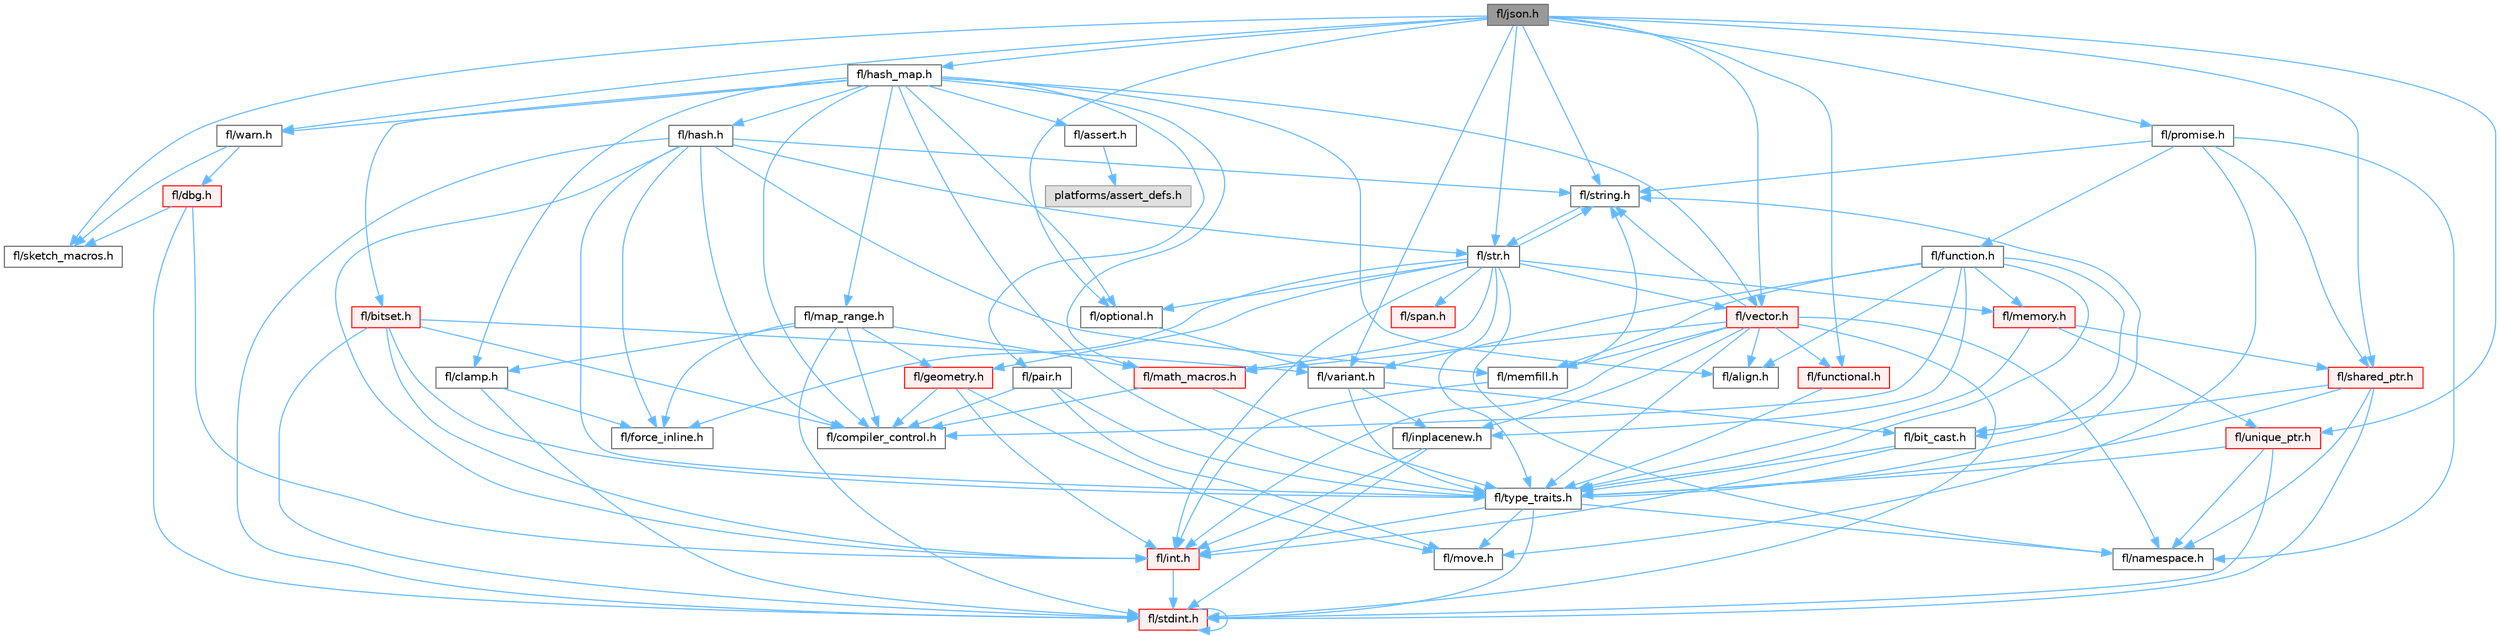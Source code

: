 digraph "fl/json.h"
{
 // INTERACTIVE_SVG=YES
 // LATEX_PDF_SIZE
  bgcolor="transparent";
  edge [fontname=Helvetica,fontsize=10,labelfontname=Helvetica,labelfontsize=10];
  node [fontname=Helvetica,fontsize=10,shape=box,height=0.2,width=0.4];
  Node1 [id="Node000001",label="fl/json.h",height=0.2,width=0.4,color="gray40", fillcolor="grey60", style="filled", fontcolor="black",tooltip="FastLED's Elegant JSON Library: fl::Json"];
  Node1 -> Node2 [id="edge1_Node000001_Node000002",color="steelblue1",style="solid",tooltip=" "];
  Node2 [id="Node000002",label="fl/string.h",height=0.2,width=0.4,color="grey40", fillcolor="white", style="filled",URL="$da/d66/string_8h.html",tooltip=" "];
  Node2 -> Node3 [id="edge2_Node000002_Node000003",color="steelblue1",style="solid",tooltip=" "];
  Node3 [id="Node000003",label="fl/str.h",height=0.2,width=0.4,color="grey40", fillcolor="white", style="filled",URL="$d1/d93/str_8h.html",tooltip=" "];
  Node3 -> Node4 [id="edge3_Node000003_Node000004",color="steelblue1",style="solid",tooltip=" "];
  Node4 [id="Node000004",label="fl/int.h",height=0.2,width=0.4,color="red", fillcolor="#FFF0F0", style="filled",URL="$d3/d7e/int_8h.html",tooltip=" "];
  Node4 -> Node5 [id="edge4_Node000004_Node000005",color="steelblue1",style="solid",tooltip=" "];
  Node5 [id="Node000005",label="fl/stdint.h",height=0.2,width=0.4,color="red", fillcolor="#FFF0F0", style="filled",URL="$df/dd8/stdint_8h.html",tooltip=" "];
  Node5 -> Node5 [id="edge5_Node000005_Node000005",color="steelblue1",style="solid",tooltip=" "];
  Node3 -> Node2 [id="edge6_Node000003_Node000002",color="steelblue1",style="solid",tooltip=" "];
  Node3 -> Node8 [id="edge7_Node000003_Node000008",color="steelblue1",style="solid",tooltip=" "];
  Node8 [id="Node000008",label="fl/geometry.h",height=0.2,width=0.4,color="red", fillcolor="#FFF0F0", style="filled",URL="$d4/d67/geometry_8h.html",tooltip=" "];
  Node8 -> Node4 [id="edge8_Node000008_Node000004",color="steelblue1",style="solid",tooltip=" "];
  Node8 -> Node15 [id="edge9_Node000008_Node000015",color="steelblue1",style="solid",tooltip=" "];
  Node15 [id="Node000015",label="fl/compiler_control.h",height=0.2,width=0.4,color="grey40", fillcolor="white", style="filled",URL="$d4/d54/compiler__control_8h.html",tooltip=" "];
  Node8 -> Node18 [id="edge10_Node000008_Node000018",color="steelblue1",style="solid",tooltip=" "];
  Node18 [id="Node000018",label="fl/move.h",height=0.2,width=0.4,color="grey40", fillcolor="white", style="filled",URL="$d9/d83/move_8h.html",tooltip=" "];
  Node3 -> Node14 [id="edge11_Node000003_Node000014",color="steelblue1",style="solid",tooltip=" "];
  Node14 [id="Node000014",label="fl/math_macros.h",height=0.2,width=0.4,color="red", fillcolor="#FFF0F0", style="filled",URL="$d8/db8/math__macros_8h.html",tooltip=" "];
  Node14 -> Node15 [id="edge12_Node000014_Node000015",color="steelblue1",style="solid",tooltip=" "];
  Node14 -> Node16 [id="edge13_Node000014_Node000016",color="steelblue1",style="solid",tooltip=" "];
  Node16 [id="Node000016",label="fl/type_traits.h",height=0.2,width=0.4,color="grey40", fillcolor="white", style="filled",URL="$df/d63/type__traits_8h.html",tooltip=" "];
  Node16 -> Node2 [id="edge14_Node000016_Node000002",color="steelblue1",style="solid",tooltip=" "];
  Node16 -> Node5 [id="edge15_Node000016_Node000005",color="steelblue1",style="solid",tooltip=" "];
  Node16 -> Node17 [id="edge16_Node000016_Node000017",color="steelblue1",style="solid",tooltip=" "];
  Node17 [id="Node000017",label="fl/namespace.h",height=0.2,width=0.4,color="grey40", fillcolor="white", style="filled",URL="$df/d2a/namespace_8h.html",tooltip="Implements the FastLED namespace macros."];
  Node16 -> Node18 [id="edge17_Node000016_Node000018",color="steelblue1",style="solid",tooltip=" "];
  Node16 -> Node4 [id="edge18_Node000016_Node000004",color="steelblue1",style="solid",tooltip=" "];
  Node3 -> Node17 [id="edge19_Node000003_Node000017",color="steelblue1",style="solid",tooltip=" "];
  Node3 -> Node19 [id="edge20_Node000003_Node000019",color="steelblue1",style="solid",tooltip=" "];
  Node19 [id="Node000019",label="fl/memory.h",height=0.2,width=0.4,color="red", fillcolor="#FFF0F0", style="filled",URL="$dc/d18/memory_8h.html",tooltip=" "];
  Node19 -> Node40 [id="edge21_Node000019_Node000040",color="steelblue1",style="solid",tooltip=" "];
  Node40 [id="Node000040",label="fl/shared_ptr.h",height=0.2,width=0.4,color="red", fillcolor="#FFF0F0", style="filled",URL="$df/d6a/shared__ptr_8h.html",tooltip=" "];
  Node40 -> Node17 [id="edge22_Node000040_Node000017",color="steelblue1",style="solid",tooltip=" "];
  Node40 -> Node16 [id="edge23_Node000040_Node000016",color="steelblue1",style="solid",tooltip=" "];
  Node40 -> Node5 [id="edge24_Node000040_Node000005",color="steelblue1",style="solid",tooltip=" "];
  Node40 -> Node33 [id="edge25_Node000040_Node000033",color="steelblue1",style="solid",tooltip=" "];
  Node33 [id="Node000033",label="fl/bit_cast.h",height=0.2,width=0.4,color="grey40", fillcolor="white", style="filled",URL="$df/d72/bit__cast_8h.html",tooltip=" "];
  Node33 -> Node16 [id="edge26_Node000033_Node000016",color="steelblue1",style="solid",tooltip=" "];
  Node33 -> Node4 [id="edge27_Node000033_Node000004",color="steelblue1",style="solid",tooltip=" "];
  Node19 -> Node22 [id="edge28_Node000019_Node000022",color="steelblue1",style="solid",tooltip=" "];
  Node22 [id="Node000022",label="fl/unique_ptr.h",height=0.2,width=0.4,color="red", fillcolor="#FFF0F0", style="filled",URL="$da/d4b/unique__ptr_8h.html",tooltip=" "];
  Node22 -> Node17 [id="edge29_Node000022_Node000017",color="steelblue1",style="solid",tooltip=" "];
  Node22 -> Node16 [id="edge30_Node000022_Node000016",color="steelblue1",style="solid",tooltip=" "];
  Node22 -> Node5 [id="edge31_Node000022_Node000005",color="steelblue1",style="solid",tooltip=" "];
  Node19 -> Node16 [id="edge32_Node000019_Node000016",color="steelblue1",style="solid",tooltip=" "];
  Node3 -> Node45 [id="edge33_Node000003_Node000045",color="steelblue1",style="solid",tooltip=" "];
  Node45 [id="Node000045",label="fl/optional.h",height=0.2,width=0.4,color="grey40", fillcolor="white", style="filled",URL="$dc/d62/optional_8h.html",tooltip=" "];
  Node45 -> Node36 [id="edge34_Node000045_Node000036",color="steelblue1",style="solid",tooltip=" "];
  Node36 [id="Node000036",label="fl/variant.h",height=0.2,width=0.4,color="grey40", fillcolor="white", style="filled",URL="$d6/d10/variant_8h.html",tooltip=" "];
  Node36 -> Node30 [id="edge35_Node000036_Node000030",color="steelblue1",style="solid",tooltip=" "];
  Node30 [id="Node000030",label="fl/inplacenew.h",height=0.2,width=0.4,color="grey40", fillcolor="white", style="filled",URL="$db/d36/inplacenew_8h.html",tooltip=" "];
  Node30 -> Node5 [id="edge36_Node000030_Node000005",color="steelblue1",style="solid",tooltip=" "];
  Node30 -> Node4 [id="edge37_Node000030_Node000004",color="steelblue1",style="solid",tooltip=" "];
  Node36 -> Node16 [id="edge38_Node000036_Node000016",color="steelblue1",style="solid",tooltip=" "];
  Node36 -> Node33 [id="edge39_Node000036_Node000033",color="steelblue1",style="solid",tooltip=" "];
  Node3 -> Node16 [id="edge40_Node000003_Node000016",color="steelblue1",style="solid",tooltip=" "];
  Node3 -> Node46 [id="edge41_Node000003_Node000046",color="steelblue1",style="solid",tooltip=" "];
  Node46 [id="Node000046",label="fl/vector.h",height=0.2,width=0.4,color="red", fillcolor="#FFF0F0", style="filled",URL="$d6/d68/vector_8h.html",tooltip=" "];
  Node46 -> Node5 [id="edge42_Node000046_Node000005",color="steelblue1",style="solid",tooltip=" "];
  Node46 -> Node4 [id="edge43_Node000046_Node000004",color="steelblue1",style="solid",tooltip=" "];
  Node46 -> Node2 [id="edge44_Node000046_Node000002",color="steelblue1",style="solid",tooltip=" "];
  Node46 -> Node47 [id="edge45_Node000046_Node000047",color="steelblue1",style="solid",tooltip=" "];
  Node47 [id="Node000047",label="fl/functional.h",height=0.2,width=0.4,color="red", fillcolor="#FFF0F0", style="filled",URL="$d8/dea/functional_8h.html",tooltip=" "];
  Node47 -> Node16 [id="edge46_Node000047_Node000016",color="steelblue1",style="solid",tooltip=" "];
  Node46 -> Node14 [id="edge47_Node000046_Node000014",color="steelblue1",style="solid",tooltip=" "];
  Node46 -> Node31 [id="edge48_Node000046_Node000031",color="steelblue1",style="solid",tooltip=" "];
  Node31 [id="Node000031",label="fl/memfill.h",height=0.2,width=0.4,color="grey40", fillcolor="white", style="filled",URL="$d0/dda/memfill_8h.html",tooltip=" "];
  Node31 -> Node2 [id="edge49_Node000031_Node000002",color="steelblue1",style="solid",tooltip=" "];
  Node31 -> Node4 [id="edge50_Node000031_Node000004",color="steelblue1",style="solid",tooltip=" "];
  Node46 -> Node17 [id="edge51_Node000046_Node000017",color="steelblue1",style="solid",tooltip=" "];
  Node46 -> Node16 [id="edge52_Node000046_Node000016",color="steelblue1",style="solid",tooltip=" "];
  Node46 -> Node30 [id="edge53_Node000046_Node000030",color="steelblue1",style="solid",tooltip=" "];
  Node46 -> Node43 [id="edge54_Node000046_Node000043",color="steelblue1",style="solid",tooltip=" "];
  Node43 [id="Node000043",label="fl/align.h",height=0.2,width=0.4,color="grey40", fillcolor="white", style="filled",URL="$d1/ddf/align_8h.html",tooltip=" "];
  Node3 -> Node49 [id="edge55_Node000003_Node000049",color="steelblue1",style="solid",tooltip=" "];
  Node49 [id="Node000049",label="fl/span.h",height=0.2,width=0.4,color="red", fillcolor="#FFF0F0", style="filled",URL="$d4/d7a/span_8h.html",tooltip=" "];
  Node3 -> Node12 [id="edge56_Node000003_Node000012",color="steelblue1",style="solid",tooltip=" "];
  Node12 [id="Node000012",label="fl/force_inline.h",height=0.2,width=0.4,color="grey40", fillcolor="white", style="filled",URL="$d4/d64/force__inline_8h.html",tooltip=" "];
  Node1 -> Node46 [id="edge57_Node000001_Node000046",color="steelblue1",style="solid",tooltip=" "];
  Node1 -> Node51 [id="edge58_Node000001_Node000051",color="steelblue1",style="solid",tooltip=" "];
  Node51 [id="Node000051",label="fl/hash_map.h",height=0.2,width=0.4,color="grey40", fillcolor="white", style="filled",URL="$d6/d13/hash__map_8h.html",tooltip=" "];
  Node51 -> Node52 [id="edge59_Node000051_Node000052",color="steelblue1",style="solid",tooltip=" "];
  Node52 [id="Node000052",label="fl/assert.h",height=0.2,width=0.4,color="grey40", fillcolor="white", style="filled",URL="$dc/da7/assert_8h.html",tooltip=" "];
  Node52 -> Node53 [id="edge60_Node000052_Node000053",color="steelblue1",style="solid",tooltip=" "];
  Node53 [id="Node000053",label="platforms/assert_defs.h",height=0.2,width=0.4,color="grey60", fillcolor="#E0E0E0", style="filled",tooltip=" "];
  Node51 -> Node34 [id="edge61_Node000051_Node000034",color="steelblue1",style="solid",tooltip=" "];
  Node34 [id="Node000034",label="fl/bitset.h",height=0.2,width=0.4,color="red", fillcolor="#FFF0F0", style="filled",URL="$d1/d69/bitset_8h.html",tooltip=" "];
  Node34 -> Node16 [id="edge62_Node000034_Node000016",color="steelblue1",style="solid",tooltip=" "];
  Node34 -> Node36 [id="edge63_Node000034_Node000036",color="steelblue1",style="solid",tooltip=" "];
  Node34 -> Node5 [id="edge64_Node000034_Node000005",color="steelblue1",style="solid",tooltip=" "];
  Node34 -> Node4 [id="edge65_Node000034_Node000004",color="steelblue1",style="solid",tooltip=" "];
  Node34 -> Node15 [id="edge66_Node000034_Node000015",color="steelblue1",style="solid",tooltip=" "];
  Node51 -> Node11 [id="edge67_Node000051_Node000011",color="steelblue1",style="solid",tooltip=" "];
  Node11 [id="Node000011",label="fl/clamp.h",height=0.2,width=0.4,color="grey40", fillcolor="white", style="filled",URL="$d6/dd3/clamp_8h.html",tooltip=" "];
  Node11 -> Node5 [id="edge68_Node000011_Node000005",color="steelblue1",style="solid",tooltip=" "];
  Node11 -> Node12 [id="edge69_Node000011_Node000012",color="steelblue1",style="solid",tooltip=" "];
  Node51 -> Node54 [id="edge70_Node000051_Node000054",color="steelblue1",style="solid",tooltip=" "];
  Node54 [id="Node000054",label="fl/hash.h",height=0.2,width=0.4,color="grey40", fillcolor="white", style="filled",URL="$db/dfb/hash_8h.html",tooltip=" "];
  Node54 -> Node3 [id="edge71_Node000054_Node000003",color="steelblue1",style="solid",tooltip=" "];
  Node54 -> Node16 [id="edge72_Node000054_Node000016",color="steelblue1",style="solid",tooltip=" "];
  Node54 -> Node4 [id="edge73_Node000054_Node000004",color="steelblue1",style="solid",tooltip=" "];
  Node54 -> Node5 [id="edge74_Node000054_Node000005",color="steelblue1",style="solid",tooltip=" "];
  Node54 -> Node12 [id="edge75_Node000054_Node000012",color="steelblue1",style="solid",tooltip=" "];
  Node54 -> Node31 [id="edge76_Node000054_Node000031",color="steelblue1",style="solid",tooltip=" "];
  Node54 -> Node2 [id="edge77_Node000054_Node000002",color="steelblue1",style="solid",tooltip=" "];
  Node54 -> Node15 [id="edge78_Node000054_Node000015",color="steelblue1",style="solid",tooltip=" "];
  Node51 -> Node13 [id="edge79_Node000051_Node000013",color="steelblue1",style="solid",tooltip=" "];
  Node13 [id="Node000013",label="fl/map_range.h",height=0.2,width=0.4,color="grey40", fillcolor="white", style="filled",URL="$d1/d47/map__range_8h.html",tooltip=" "];
  Node13 -> Node5 [id="edge80_Node000013_Node000005",color="steelblue1",style="solid",tooltip=" "];
  Node13 -> Node11 [id="edge81_Node000013_Node000011",color="steelblue1",style="solid",tooltip=" "];
  Node13 -> Node12 [id="edge82_Node000013_Node000012",color="steelblue1",style="solid",tooltip=" "];
  Node13 -> Node14 [id="edge83_Node000013_Node000014",color="steelblue1",style="solid",tooltip=" "];
  Node13 -> Node15 [id="edge84_Node000013_Node000015",color="steelblue1",style="solid",tooltip=" "];
  Node13 -> Node8 [id="edge85_Node000013_Node000008",color="steelblue1",style="solid",tooltip=" "];
  Node51 -> Node45 [id="edge86_Node000051_Node000045",color="steelblue1",style="solid",tooltip=" "];
  Node51 -> Node55 [id="edge87_Node000051_Node000055",color="steelblue1",style="solid",tooltip=" "];
  Node55 [id="Node000055",label="fl/pair.h",height=0.2,width=0.4,color="grey40", fillcolor="white", style="filled",URL="$d3/d41/pair_8h.html",tooltip=" "];
  Node55 -> Node18 [id="edge88_Node000055_Node000018",color="steelblue1",style="solid",tooltip=" "];
  Node55 -> Node15 [id="edge89_Node000055_Node000015",color="steelblue1",style="solid",tooltip=" "];
  Node55 -> Node16 [id="edge90_Node000055_Node000016",color="steelblue1",style="solid",tooltip=" "];
  Node51 -> Node16 [id="edge91_Node000051_Node000016",color="steelblue1",style="solid",tooltip=" "];
  Node51 -> Node46 [id="edge92_Node000051_Node000046",color="steelblue1",style="solid",tooltip=" "];
  Node51 -> Node56 [id="edge93_Node000051_Node000056",color="steelblue1",style="solid",tooltip=" "];
  Node56 [id="Node000056",label="fl/warn.h",height=0.2,width=0.4,color="grey40", fillcolor="white", style="filled",URL="$de/d77/warn_8h.html",tooltip=" "];
  Node56 -> Node57 [id="edge94_Node000056_Node000057",color="steelblue1",style="solid",tooltip=" "];
  Node57 [id="Node000057",label="fl/dbg.h",height=0.2,width=0.4,color="red", fillcolor="#FFF0F0", style="filled",URL="$d6/d01/dbg_8h.html",tooltip=" "];
  Node57 -> Node67 [id="edge95_Node000057_Node000067",color="steelblue1",style="solid",tooltip=" "];
  Node67 [id="Node000067",label="fl/sketch_macros.h",height=0.2,width=0.4,color="grey40", fillcolor="white", style="filled",URL="$d1/dbc/sketch__macros_8h.html",tooltip=" "];
  Node57 -> Node4 [id="edge96_Node000057_Node000004",color="steelblue1",style="solid",tooltip=" "];
  Node57 -> Node5 [id="edge97_Node000057_Node000005",color="steelblue1",style="solid",tooltip=" "];
  Node56 -> Node67 [id="edge98_Node000056_Node000067",color="steelblue1",style="solid",tooltip=" "];
  Node51 -> Node43 [id="edge99_Node000051_Node000043",color="steelblue1",style="solid",tooltip=" "];
  Node51 -> Node15 [id="edge100_Node000051_Node000015",color="steelblue1",style="solid",tooltip=" "];
  Node51 -> Node14 [id="edge101_Node000051_Node000014",color="steelblue1",style="solid",tooltip=" "];
  Node1 -> Node36 [id="edge102_Node000001_Node000036",color="steelblue1",style="solid",tooltip=" "];
  Node1 -> Node45 [id="edge103_Node000001_Node000045",color="steelblue1",style="solid",tooltip=" "];
  Node1 -> Node22 [id="edge104_Node000001_Node000022",color="steelblue1",style="solid",tooltip=" "];
  Node1 -> Node40 [id="edge105_Node000001_Node000040",color="steelblue1",style="solid",tooltip=" "];
  Node1 -> Node47 [id="edge106_Node000001_Node000047",color="steelblue1",style="solid",tooltip=" "];
  Node1 -> Node3 [id="edge107_Node000001_Node000003",color="steelblue1",style="solid",tooltip=" "];
  Node1 -> Node68 [id="edge108_Node000001_Node000068",color="steelblue1",style="solid",tooltip=" "];
  Node68 [id="Node000068",label="fl/promise.h",height=0.2,width=0.4,color="grey40", fillcolor="white", style="filled",URL="$d6/d17/promise_8h.html",tooltip="Promise-based fluent API for FastLED - standalone async primitives."];
  Node68 -> Node17 [id="edge109_Node000068_Node000017",color="steelblue1",style="solid",tooltip=" "];
  Node68 -> Node69 [id="edge110_Node000068_Node000069",color="steelblue1",style="solid",tooltip=" "];
  Node69 [id="Node000069",label="fl/function.h",height=0.2,width=0.4,color="grey40", fillcolor="white", style="filled",URL="$dd/d67/function_8h.html",tooltip=" "];
  Node69 -> Node19 [id="edge111_Node000069_Node000019",color="steelblue1",style="solid",tooltip=" "];
  Node69 -> Node16 [id="edge112_Node000069_Node000016",color="steelblue1",style="solid",tooltip=" "];
  Node69 -> Node15 [id="edge113_Node000069_Node000015",color="steelblue1",style="solid",tooltip=" "];
  Node69 -> Node36 [id="edge114_Node000069_Node000036",color="steelblue1",style="solid",tooltip=" "];
  Node69 -> Node31 [id="edge115_Node000069_Node000031",color="steelblue1",style="solid",tooltip=" "];
  Node69 -> Node30 [id="edge116_Node000069_Node000030",color="steelblue1",style="solid",tooltip=" "];
  Node69 -> Node33 [id="edge117_Node000069_Node000033",color="steelblue1",style="solid",tooltip=" "];
  Node69 -> Node43 [id="edge118_Node000069_Node000043",color="steelblue1",style="solid",tooltip=" "];
  Node68 -> Node2 [id="edge119_Node000068_Node000002",color="steelblue1",style="solid",tooltip=" "];
  Node68 -> Node40 [id="edge120_Node000068_Node000040",color="steelblue1",style="solid",tooltip=" "];
  Node68 -> Node18 [id="edge121_Node000068_Node000018",color="steelblue1",style="solid",tooltip=" "];
  Node1 -> Node56 [id="edge122_Node000001_Node000056",color="steelblue1",style="solid",tooltip=" "];
  Node1 -> Node67 [id="edge123_Node000001_Node000067",color="steelblue1",style="solid",tooltip=" "];
}
